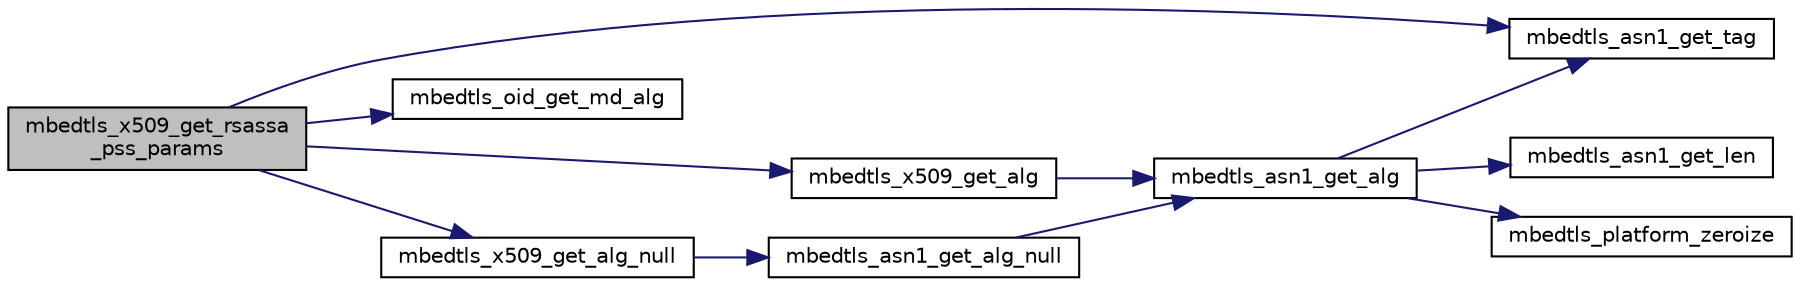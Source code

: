 digraph "mbedtls_x509_get_rsassa_pss_params"
{
 // LATEX_PDF_SIZE
  edge [fontname="Helvetica",fontsize="10",labelfontname="Helvetica",labelfontsize="10"];
  node [fontname="Helvetica",fontsize="10",shape=record];
  rankdir="LR";
  Node1 [label="mbedtls_x509_get_rsassa\l_pss_params",height=0.2,width=0.4,color="black", fillcolor="grey75", style="filled", fontcolor="black",tooltip=" "];
  Node1 -> Node2 [color="midnightblue",fontsize="10",style="solid",fontname="Helvetica"];
  Node2 [label="mbedtls_asn1_get_tag",height=0.2,width=0.4,color="black", fillcolor="white", style="filled",URL="$d7/d01/group__asn1__module.html#gae8d7dd42a3b99b61d2ef60bc0c2eaf0d",tooltip="Get the tag and length of the tag. Check for the requested tag. Updates the pointer to immediately be..."];
  Node1 -> Node3 [color="midnightblue",fontsize="10",style="solid",fontname="Helvetica"];
  Node3 [label="mbedtls_oid_get_md_alg",height=0.2,width=0.4,color="black", fillcolor="white", style="filled",URL="$da/d73/oid_8h.html#ad17c5466d99de2ea8a9c581ecdfbded1",tooltip="Translate hash algorithm OID into md_type."];
  Node1 -> Node4 [color="midnightblue",fontsize="10",style="solid",fontname="Helvetica"];
  Node4 [label="mbedtls_x509_get_alg",height=0.2,width=0.4,color="black", fillcolor="white", style="filled",URL="$da/dc4/group__x509__module.html#ga96a6e579899dff8e0669977605a85178",tooltip=" "];
  Node4 -> Node5 [color="midnightblue",fontsize="10",style="solid",fontname="Helvetica"];
  Node5 [label="mbedtls_asn1_get_alg",height=0.2,width=0.4,color="black", fillcolor="white", style="filled",URL="$d7/d01/group__asn1__module.html#gadd253579640ea717f368d9a0f6085be0",tooltip="Retrieve an AlgorithmIdentifier ASN.1 sequence. Updates the pointer to immediately behind the full Al..."];
  Node5 -> Node6 [color="midnightblue",fontsize="10",style="solid",fontname="Helvetica"];
  Node6 [label="mbedtls_asn1_get_len",height=0.2,width=0.4,color="black", fillcolor="white", style="filled",URL="$d7/d01/group__asn1__module.html#gad45c1d0ed3694fe903342cb32647bfb1",tooltip="Get the length of an ASN.1 element. Updates the pointer to immediately behind the length."];
  Node5 -> Node2 [color="midnightblue",fontsize="10",style="solid",fontname="Helvetica"];
  Node5 -> Node7 [color="midnightblue",fontsize="10",style="solid",fontname="Helvetica"];
  Node7 [label="mbedtls_platform_zeroize",height=0.2,width=0.4,color="black", fillcolor="white", style="filled",URL="$dd/dde/platform__util_8c.html#aa4e36b2c1c58d8ad89e1e11b6ebea2d9",tooltip="Securely zeroize a buffer."];
  Node1 -> Node8 [color="midnightblue",fontsize="10",style="solid",fontname="Helvetica"];
  Node8 [label="mbedtls_x509_get_alg_null",height=0.2,width=0.4,color="black", fillcolor="white", style="filled",URL="$da/dc4/group__x509__module.html#ga6d841aa6a9b81bf0b5d5877ef7a1c11a",tooltip=" "];
  Node8 -> Node9 [color="midnightblue",fontsize="10",style="solid",fontname="Helvetica"];
  Node9 [label="mbedtls_asn1_get_alg_null",height=0.2,width=0.4,color="black", fillcolor="white", style="filled",URL="$d7/d01/group__asn1__module.html#gadad023ecf92a50d47eaf206705efdb0e",tooltip="Retrieve an AlgorithmIdentifier ASN.1 sequence with NULL or no params. Updates the pointer to immedia..."];
  Node9 -> Node5 [color="midnightblue",fontsize="10",style="solid",fontname="Helvetica"];
}
